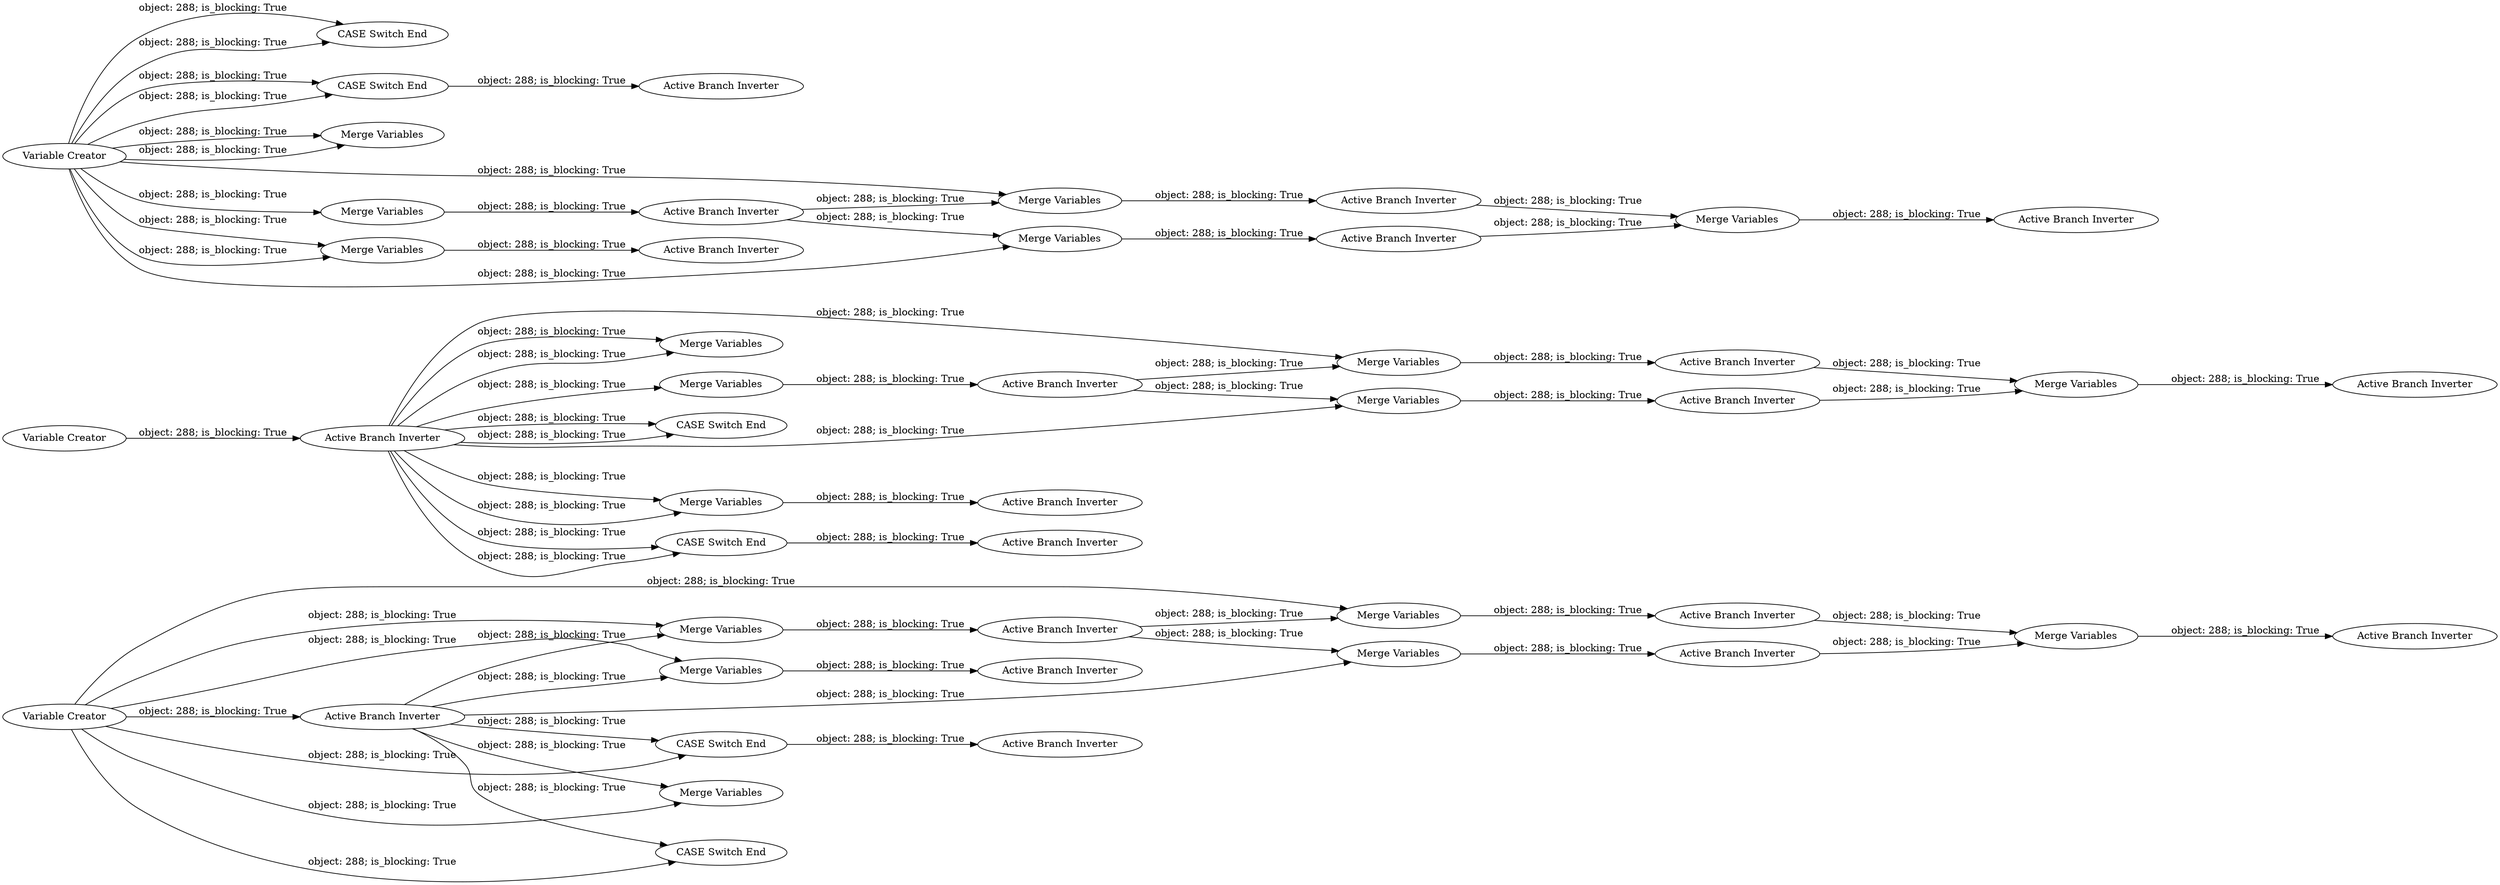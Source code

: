 digraph {
	"-7854761921316371574_10" [label="Active Branch Inverter"]
	"-3857061866760532432_10" [label="Active Branch Inverter"]
	"5158241857461372510_18" [label="CASE Switch End"]
	"5158241857461372510_19" [label="CASE Switch End"]
	"-7854761921316371574_9" [label="Merge Variables"]
	"-778659220918001356_9" [label="Merge Variables"]
	"5158241857461372510_36" [label="Active Branch Inverter"]
	"5158241857461372510_8" [label="Active Branch Inverter"]
	"4335208075563973803_10" [label="Active Branch Inverter"]
	"-4303509542471242828_9" [label="Merge Variables"]
	"7261272394694626642_10" [label="Active Branch Inverter"]
	"7261272394694626642_9" [label="Merge Variables"]
	"-3857061866760532432_9" [label="Merge Variables"]
	"5158241857461372510_2" [label="Active Branch Inverter"]
	"5158241857461372510_21" [label="Merge Variables"]
	"5158241857461372510_37" [label="Merge Variables"]
	"5158241857461372510_24" [label="Active Branch Inverter"]
	"-2957552308824663297_10" [label="Active Branch Inverter"]
	"5158241857461372510_29" [label="Active Branch Inverter"]
	"-5967779880530009159_10" [label="Active Branch Inverter"]
	"8388396706490624600_10" [label="Active Branch Inverter"]
	"5158241857461372510_7" [label="Merge Variables"]
	"5158241857461372510_40" [label="Variable Creator"]
	"5158241857461372510_39" [label="Active Branch Inverter"]
	"4335208075563973803_9" [label="Merge Variables"]
	"5158241857461372510_34" [label="CASE Switch End"]
	"-3754038507141993520_9" [label="Merge Variables"]
	"5158241857461372510_1" [label="Variable Creator"]
	"5158241857461372510_6" [label="Merge Variables"]
	"8388396706490624600_9" [label="Merge Variables"]
	"5158241857461372510_38" [label="Merge Variables"]
	"-5967779880530009159_9" [label="Merge Variables"]
	"5158241857461372510_5" [label="Active Branch Inverter"]
	"5158241857461372510_16" [label="Variable Creator"]
	"-778659220918001356_10" [label="Active Branch Inverter"]
	"5158241857461372510_3" [label="CASE Switch End"]
	"-4303509542471242828_10" [label="Active Branch Inverter"]
	"5158241857461372510_35" [label="CASE Switch End"]
	"8835775327730432335_9" [label="Merge Variables"]
	"5158241857461372510_22" [label="Merge Variables"]
	"5158241857461372510_4" [label="CASE Switch End"]
	"-2957552308824663297_9" [label="Merge Variables"]
	"5158241857461372510_20" [label="Active Branch Inverter"]
	"8835775327730432335_10" [label="Active Branch Inverter"]
	"6568625933451937037_9" [label="Merge Variables"]
	"6568625933451937037_10" [label="Active Branch Inverter"]
	"-3754038507141993520_10" [label="Active Branch Inverter"]
	"5158241857461372510_1" -> "5158241857461372510_2" [label="object: 288; is_blocking: True"]
	"-5967779880530009159_10" -> "-3754038507141993520_9" [label="object: 288; is_blocking: True"]
	"5158241857461372510_39" -> "5158241857461372510_37" [label="object: 288; is_blocking: True"]
	"-4303509542471242828_9" -> "-4303509542471242828_10" [label="object: 288; is_blocking: True"]
	"-2957552308824663297_10" -> "-5967779880530009159_9" [label="object: 288; is_blocking: True"]
	"5158241857461372510_38" -> "5158241857461372510_29" [label="object: 288; is_blocking: True"]
	"5158241857461372510_39" -> "5158241857461372510_35" [label="object: 288; is_blocking: True"]
	"5158241857461372510_16" -> "5158241857461372510_18" [label="object: 288; is_blocking: True"]
	"5158241857461372510_16" -> "5158241857461372510_18" [label="object: 288; is_blocking: True"]
	"-2957552308824663297_10" -> "8835775327730432335_9" [label="object: 288; is_blocking: True"]
	"5158241857461372510_40" -> "5158241857461372510_39" [label="object: 288; is_blocking: True"]
	"-4303509542471242828_10" -> "-7854761921316371574_9" [label="object: 288; is_blocking: True"]
	"-2957552308824663297_9" -> "-2957552308824663297_10" [label="object: 288; is_blocking: True"]
	"5158241857461372510_39" -> "5158241857461372510_35" [label="object: 288; is_blocking: True"]
	"-3857061866760532432_9" -> "-3857061866760532432_10" [label="object: 288; is_blocking: True"]
	"5158241857461372510_1" -> "-4303509542471242828_9" [label="object: 288; is_blocking: True"]
	"5158241857461372510_39" -> "5158241857461372510_38" [label="object: 288; is_blocking: True"]
	"5158241857461372510_39" -> "5158241857461372510_38" [label="object: 288; is_blocking: True"]
	"5158241857461372510_16" -> "5158241857461372510_22" [label="object: 288; is_blocking: True"]
	"8388396706490624600_9" -> "8388396706490624600_10" [label="object: 288; is_blocking: True"]
	"5158241857461372510_1" -> "6568625933451937037_9" [label="object: 288; is_blocking: True"]
	"5158241857461372510_16" -> "5158241857461372510_22" [label="object: 288; is_blocking: True"]
	"5158241857461372510_16" -> "-5967779880530009159_9" [label="object: 288; is_blocking: True"]
	"5158241857461372510_35" -> "5158241857461372510_36" [label="object: 288; is_blocking: True"]
	"5158241857461372510_16" -> "8835775327730432335_9" [label="object: 288; is_blocking: True"]
	"5158241857461372510_2" -> "6568625933451937037_9" [label="object: 288; is_blocking: True"]
	"-778659220918001356_9" -> "-778659220918001356_10" [label="object: 288; is_blocking: True"]
	"5158241857461372510_2" -> "5158241857461372510_6" [label="object: 288; is_blocking: True"]
	"4335208075563973803_10" -> "8388396706490624600_9" [label="object: 288; is_blocking: True"]
	"6568625933451937037_10" -> "-4303509542471242828_9" [label="object: 288; is_blocking: True"]
	"4335208075563973803_9" -> "4335208075563973803_10" [label="object: 288; is_blocking: True"]
	"-5967779880530009159_9" -> "-5967779880530009159_10" [label="object: 288; is_blocking: True"]
	"5158241857461372510_19" -> "5158241857461372510_20" [label="object: 288; is_blocking: True"]
	"5158241857461372510_39" -> "-778659220918001356_9" [label="object: 288; is_blocking: True"]
	"5158241857461372510_22" -> "5158241857461372510_24" [label="object: 288; is_blocking: True"]
	"5158241857461372510_1" -> "5158241857461372510_7" [label="object: 288; is_blocking: True"]
	"5158241857461372510_2" -> "7261272394694626642_9" [label="object: 288; is_blocking: True"]
	"5158241857461372510_16" -> "5158241857461372510_19" [label="object: 288; is_blocking: True"]
	"5158241857461372510_16" -> "5158241857461372510_19" [label="object: 288; is_blocking: True"]
	"-3754038507141993520_9" -> "-3754038507141993520_10" [label="object: 288; is_blocking: True"]
	"5158241857461372510_2" -> "5158241857461372510_7" [label="object: 288; is_blocking: True"]
	"7261272394694626642_10" -> "-7854761921316371574_9" [label="object: 288; is_blocking: True"]
	"-7854761921316371574_9" -> "-7854761921316371574_10" [label="object: 288; is_blocking: True"]
	"8835775327730432335_9" -> "8835775327730432335_10" [label="object: 288; is_blocking: True"]
	"-778659220918001356_10" -> "-3857061866760532432_9" [label="object: 288; is_blocking: True"]
	"6568625933451937037_9" -> "6568625933451937037_10" [label="object: 288; is_blocking: True"]
	"5158241857461372510_4" -> "5158241857461372510_5" [label="object: 288; is_blocking: True"]
	"6568625933451937037_10" -> "7261272394694626642_9" [label="object: 288; is_blocking: True"]
	"5158241857461372510_39" -> "5158241857461372510_34" [label="object: 288; is_blocking: True"]
	"5158241857461372510_1" -> "5158241857461372510_3" [label="object: 288; is_blocking: True"]
	"8835775327730432335_10" -> "-3754038507141993520_9" [label="object: 288; is_blocking: True"]
	"8388396706490624600_10" -> "-3857061866760532432_9" [label="object: 288; is_blocking: True"]
	"5158241857461372510_39" -> "5158241857461372510_34" [label="object: 288; is_blocking: True"]
	"5158241857461372510_1" -> "5158241857461372510_4" [label="object: 288; is_blocking: True"]
	"5158241857461372510_39" -> "4335208075563973803_9" [label="object: 288; is_blocking: True"]
	"5158241857461372510_2" -> "5158241857461372510_3" [label="object: 288; is_blocking: True"]
	"5158241857461372510_16" -> "-2957552308824663297_9" [label="object: 288; is_blocking: True"]
	"5158241857461372510_2" -> "5158241857461372510_4" [label="object: 288; is_blocking: True"]
	"7261272394694626642_9" -> "7261272394694626642_10" [label="object: 288; is_blocking: True"]
	"5158241857461372510_7" -> "5158241857461372510_8" [label="object: 288; is_blocking: True"]
	"5158241857461372510_39" -> "8388396706490624600_9" [label="object: 288; is_blocking: True"]
	"5158241857461372510_1" -> "5158241857461372510_6" [label="object: 288; is_blocking: True"]
	"4335208075563973803_10" -> "-778659220918001356_9" [label="object: 288; is_blocking: True"]
	"5158241857461372510_16" -> "5158241857461372510_21" [label="object: 288; is_blocking: True"]
	"5158241857461372510_39" -> "5158241857461372510_37" [label="object: 288; is_blocking: True"]
	"5158241857461372510_16" -> "5158241857461372510_21" [label="object: 288; is_blocking: True"]
	rankdir=LR
}
